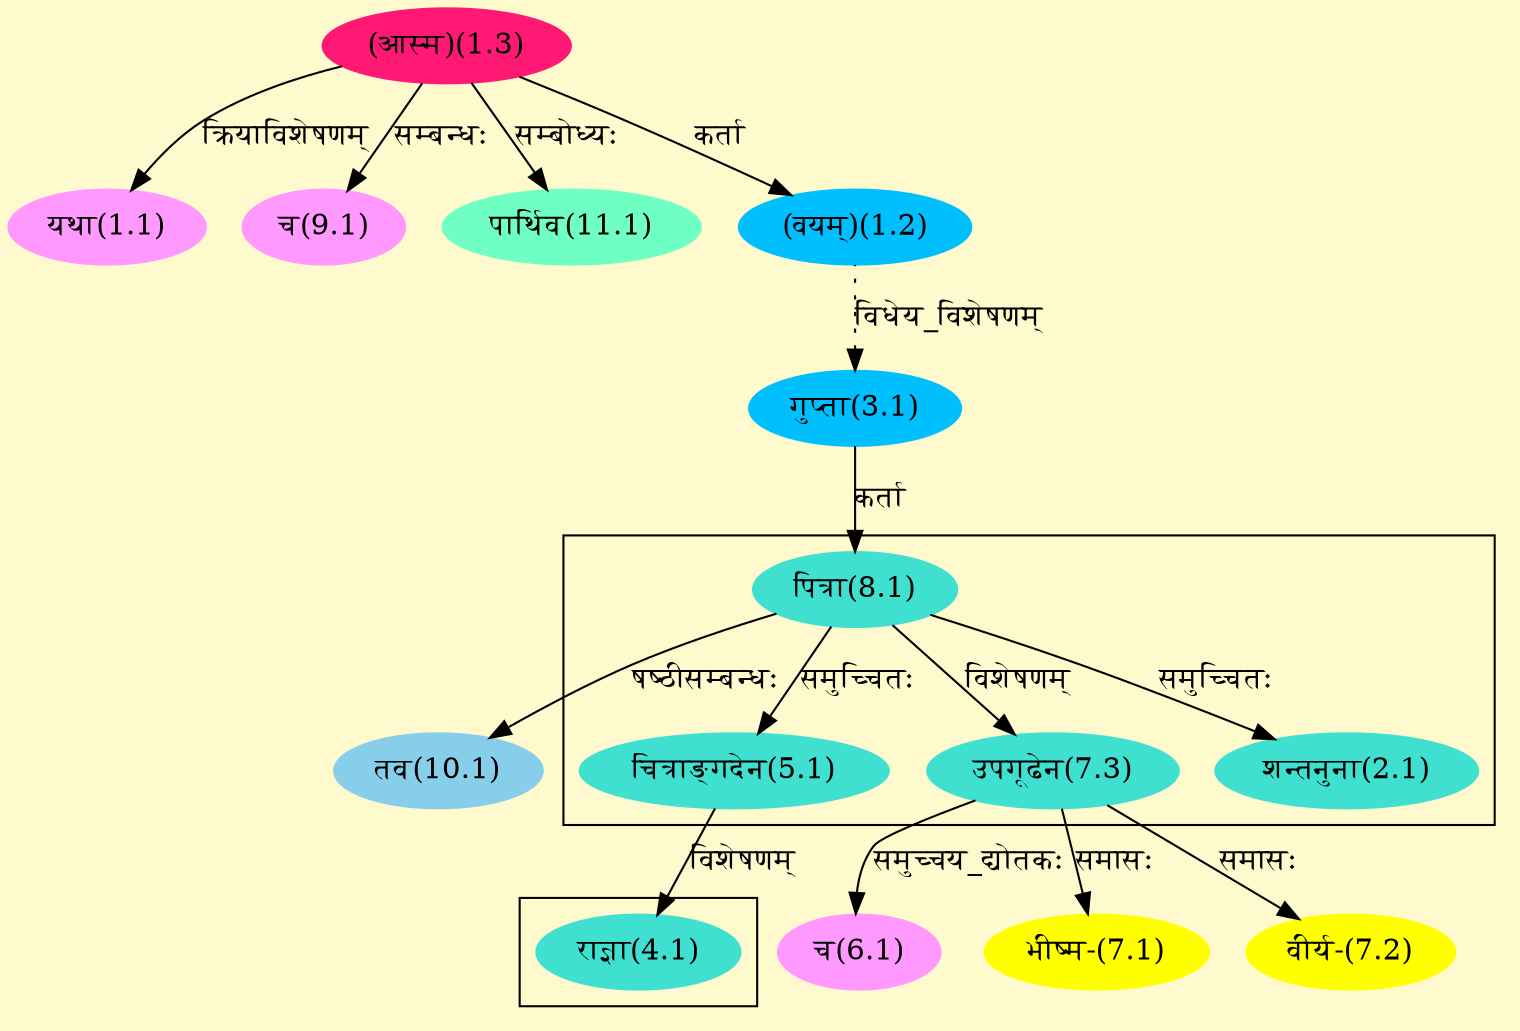 digraph G{
rankdir=BT;
 compound=true;
 bgcolor="lemonchiffon1";

subgraph cluster_1{
Node2_1 [style=filled, color="#40E0D0" label = "शन्तनुना(2.1)"]
Node8_1 [style=filled, color="#40E0D0" label = "पित्रा(8.1)"]
Node5_1 [style=filled, color="#40E0D0" label = "चित्राङ्गदेन(5.1)"]
Node7_3 [style=filled, color="#40E0D0" label = "उपगूढेन(7.3)"]

}

subgraph cluster_2{
Node4_1 [style=filled, color="#40E0D0" label = "राज्ञा(4.1)"]
Node5_1 [style=filled, color="#40E0D0" label = "चित्राङ्गदेन(5.1)"]

}
Node1_1 [style=filled, color="#FF99FF" label = "यथा(1.1)"]
Node1_3 [style=filled, color="#FF1975" label = "(आस्म)(1.3)"]
Node1_2 [style=filled, color="#00BFFF" label = "(वयम्)(1.2)"]
Node3_1 [style=filled, color="#00BFFF" label = "गुप्ता(3.1)"]
Node8_1 [style=filled, color="#40E0D0" label = "पित्रा(8.1)"]
Node6_1 [style=filled, color="#FF99FF" label = "च(6.1)"]
Node7_3 [style=filled, color="#40E0D0" label = "उपगूढेन(7.3)"]
Node7_1 [style=filled, color="#FFFF00" label = "भीष्म-(7.1)"]
Node7_2 [style=filled, color="#FFFF00" label = "वीर्य-(7.2)"]
Node9_1 [style=filled, color="#FF99FF" label = "च(9.1)"]
Node10_1 [style=filled, color="#87CEEB" label = "तव(10.1)"]
Node11_1 [style=filled, color="#6FFFC3" label = "पार्थिव(11.1)"]
/* Start of Relations section */

Node1_1 -> Node1_3 [  label="क्रियाविशेषणम्"  dir="back" ]
Node1_2 -> Node1_3 [  label="कर्ता"  dir="back" ]
Node2_1 -> Node8_1 [  label="समुच्चितः"  dir="back" ]
Node3_1 -> Node1_2 [ style=dotted label="विधेय_विशेषणम्"  dir="back" ]
Node4_1 -> Node5_1 [  label="विशेषणम्"  dir="back" ]
Node5_1 -> Node8_1 [  label="समुच्चितः"  dir="back" ]
Node6_1 -> Node7_3 [  label="समुच्चय_द्योतकः"  dir="back" ]
Node7_1 -> Node7_3 [  label="समासः"  dir="back" ]
Node7_2 -> Node7_3 [  label="समासः"  dir="back" ]
Node7_3 -> Node8_1 [  label="विशेषणम्"  dir="back" ]
Node8_1 -> Node3_1 [  label="कर्ता"  dir="back" ]
Node9_1 -> Node1_3 [  label="सम्बन्धः"  dir="back" ]
Node10_1 -> Node8_1 [  label="षष्ठीसम्बन्धः"  dir="back" ]
Node11_1 -> Node1_3 [  label="सम्बोध्यः"  dir="back" ]
}
